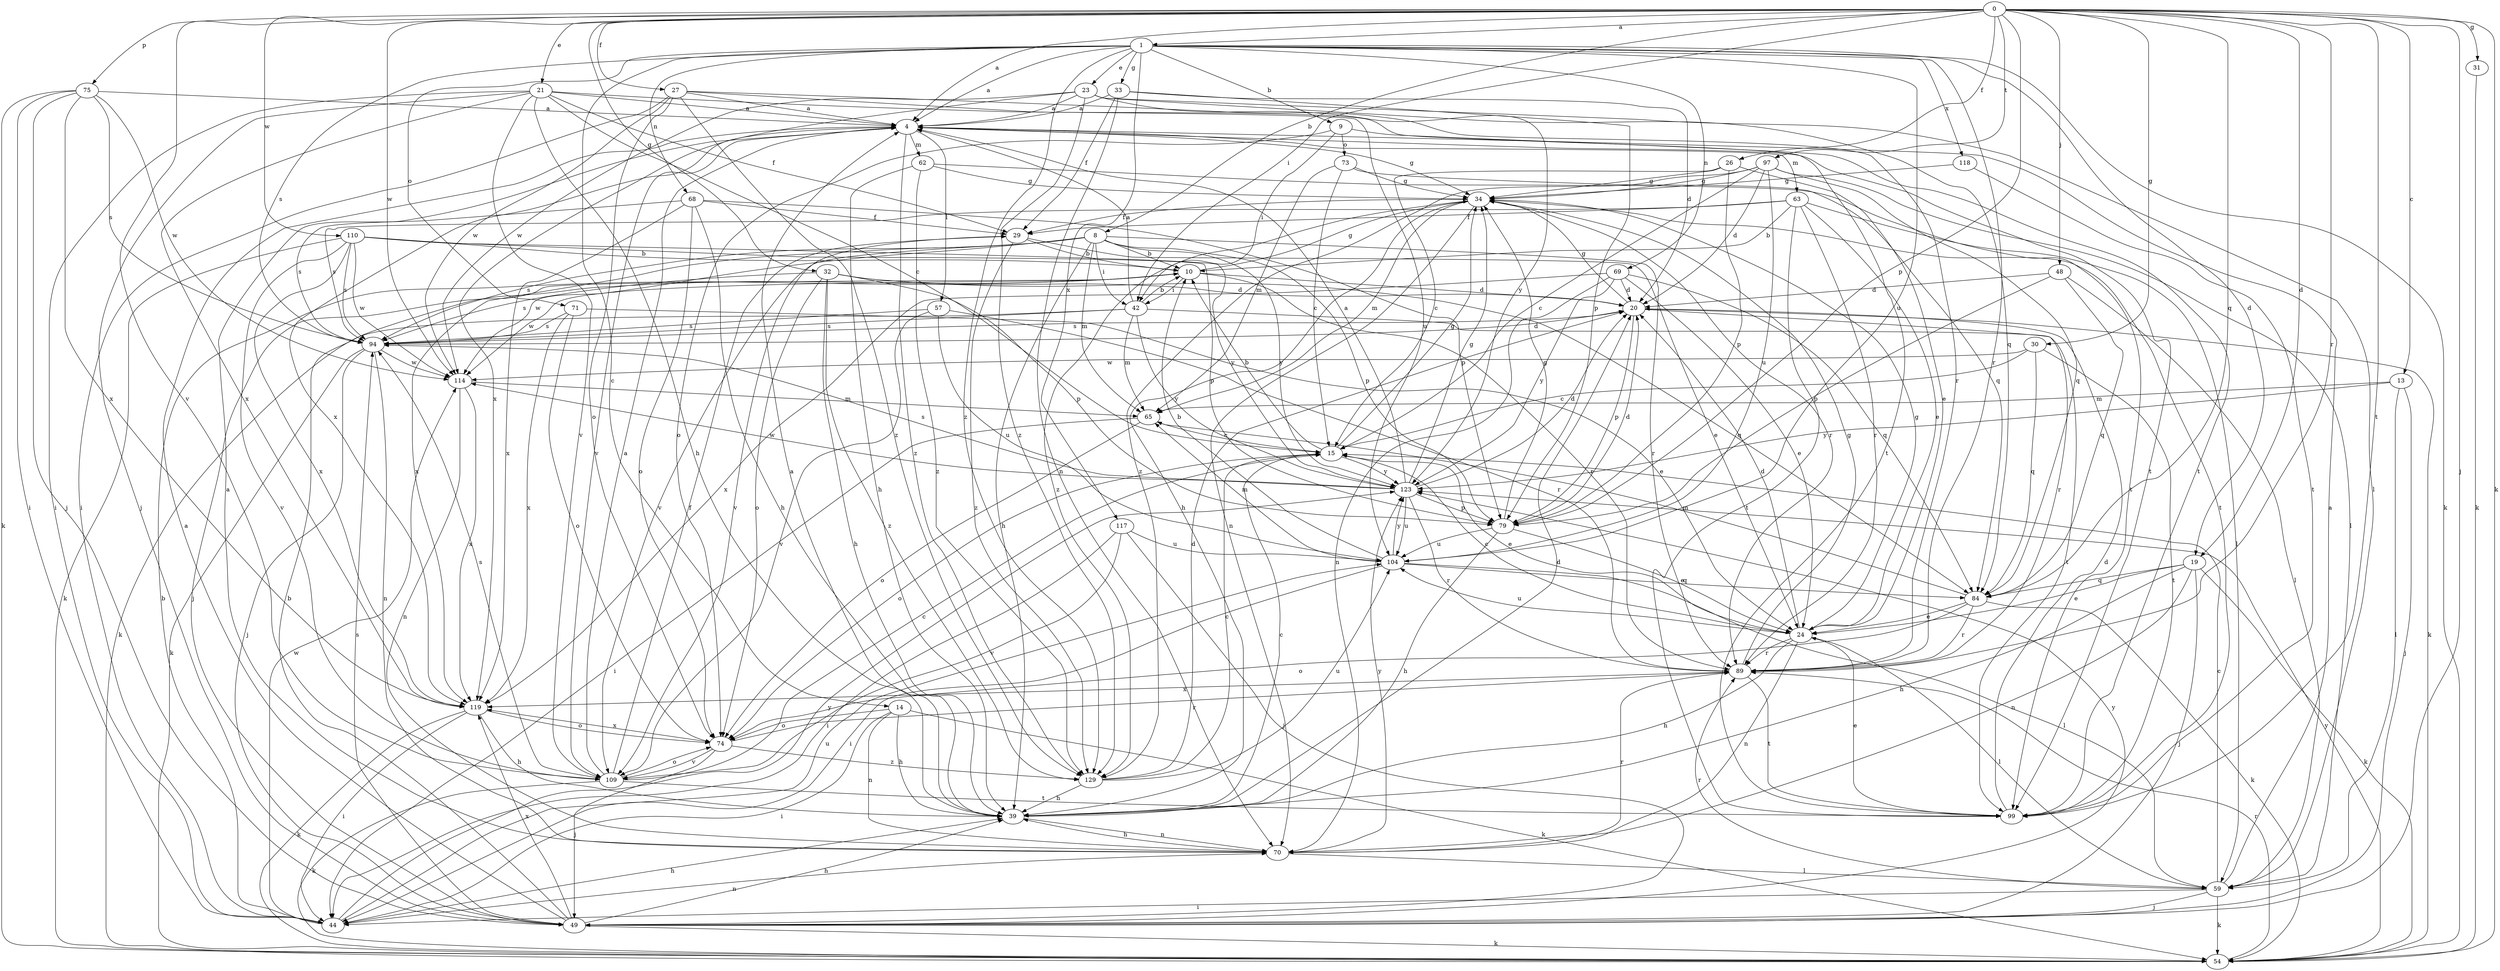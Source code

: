 strict digraph  {
0;
1;
4;
8;
9;
10;
13;
14;
15;
19;
20;
21;
23;
24;
26;
27;
29;
30;
31;
32;
33;
34;
39;
42;
44;
48;
49;
54;
57;
59;
62;
63;
65;
68;
69;
70;
71;
73;
74;
75;
79;
84;
89;
94;
97;
99;
104;
109;
110;
114;
117;
118;
119;
123;
129;
0 -> 1  [label=a];
0 -> 4  [label=a];
0 -> 8  [label=b];
0 -> 13  [label=c];
0 -> 19  [label=d];
0 -> 21  [label=e];
0 -> 26  [label=f];
0 -> 27  [label=f];
0 -> 30  [label=g];
0 -> 31  [label=g];
0 -> 32  [label=g];
0 -> 42  [label=i];
0 -> 48  [label=j];
0 -> 49  [label=j];
0 -> 54  [label=k];
0 -> 75  [label=p];
0 -> 79  [label=p];
0 -> 84  [label=q];
0 -> 89  [label=r];
0 -> 97  [label=t];
0 -> 99  [label=t];
0 -> 109  [label=v];
0 -> 110  [label=w];
0 -> 114  [label=w];
1 -> 4  [label=a];
1 -> 9  [label=b];
1 -> 14  [label=c];
1 -> 19  [label=d];
1 -> 23  [label=e];
1 -> 33  [label=g];
1 -> 54  [label=k];
1 -> 68  [label=n];
1 -> 69  [label=n];
1 -> 71  [label=o];
1 -> 89  [label=r];
1 -> 94  [label=s];
1 -> 104  [label=u];
1 -> 117  [label=x];
1 -> 118  [label=x];
1 -> 129  [label=z];
4 -> 34  [label=g];
4 -> 57  [label=l];
4 -> 62  [label=m];
4 -> 63  [label=m];
4 -> 99  [label=t];
4 -> 109  [label=v];
4 -> 119  [label=x];
4 -> 129  [label=z];
8 -> 10  [label=b];
8 -> 39  [label=h];
8 -> 42  [label=i];
8 -> 65  [label=m];
8 -> 79  [label=p];
8 -> 89  [label=r];
8 -> 94  [label=s];
8 -> 109  [label=v];
8 -> 114  [label=w];
8 -> 119  [label=x];
8 -> 123  [label=y];
9 -> 42  [label=i];
9 -> 73  [label=o];
9 -> 74  [label=o];
9 -> 99  [label=t];
10 -> 20  [label=d];
10 -> 34  [label=g];
10 -> 42  [label=i];
10 -> 49  [label=j];
10 -> 89  [label=r];
10 -> 114  [label=w];
13 -> 49  [label=j];
13 -> 59  [label=l];
13 -> 65  [label=m];
13 -> 123  [label=y];
14 -> 39  [label=h];
14 -> 44  [label=i];
14 -> 54  [label=k];
14 -> 70  [label=n];
14 -> 74  [label=o];
15 -> 10  [label=b];
15 -> 24  [label=e];
15 -> 34  [label=g];
15 -> 74  [label=o];
15 -> 123  [label=y];
19 -> 24  [label=e];
19 -> 39  [label=h];
19 -> 49  [label=j];
19 -> 54  [label=k];
19 -> 70  [label=n];
19 -> 84  [label=q];
20 -> 34  [label=g];
20 -> 54  [label=k];
20 -> 79  [label=p];
20 -> 89  [label=r];
20 -> 94  [label=s];
21 -> 4  [label=a];
21 -> 15  [label=c];
21 -> 29  [label=f];
21 -> 39  [label=h];
21 -> 44  [label=i];
21 -> 49  [label=j];
21 -> 104  [label=u];
21 -> 109  [label=v];
21 -> 119  [label=x];
23 -> 4  [label=a];
23 -> 59  [label=l];
23 -> 84  [label=q];
23 -> 114  [label=w];
23 -> 119  [label=x];
23 -> 123  [label=y];
23 -> 129  [label=z];
24 -> 15  [label=c];
24 -> 20  [label=d];
24 -> 34  [label=g];
24 -> 39  [label=h];
24 -> 59  [label=l];
24 -> 70  [label=n];
24 -> 89  [label=r];
24 -> 104  [label=u];
26 -> 15  [label=c];
26 -> 24  [label=e];
26 -> 34  [label=g];
26 -> 79  [label=p];
27 -> 4  [label=a];
27 -> 44  [label=i];
27 -> 74  [label=o];
27 -> 89  [label=r];
27 -> 99  [label=t];
27 -> 114  [label=w];
27 -> 129  [label=z];
29 -> 10  [label=b];
29 -> 24  [label=e];
29 -> 109  [label=v];
29 -> 129  [label=z];
30 -> 15  [label=c];
30 -> 84  [label=q];
30 -> 99  [label=t];
30 -> 114  [label=w];
31 -> 54  [label=k];
32 -> 20  [label=d];
32 -> 39  [label=h];
32 -> 74  [label=o];
32 -> 79  [label=p];
32 -> 84  [label=q];
32 -> 94  [label=s];
32 -> 129  [label=z];
33 -> 4  [label=a];
33 -> 20  [label=d];
33 -> 29  [label=f];
33 -> 70  [label=n];
33 -> 79  [label=p];
34 -> 29  [label=f];
34 -> 39  [label=h];
34 -> 65  [label=m];
34 -> 70  [label=n];
34 -> 89  [label=r];
34 -> 99  [label=t];
34 -> 129  [label=z];
39 -> 4  [label=a];
39 -> 15  [label=c];
39 -> 20  [label=d];
39 -> 70  [label=n];
42 -> 4  [label=a];
42 -> 10  [label=b];
42 -> 54  [label=k];
42 -> 65  [label=m];
42 -> 94  [label=s];
42 -> 99  [label=t];
42 -> 123  [label=y];
44 -> 10  [label=b];
44 -> 39  [label=h];
44 -> 70  [label=n];
44 -> 104  [label=u];
44 -> 114  [label=w];
44 -> 123  [label=y];
48 -> 20  [label=d];
48 -> 59  [label=l];
48 -> 79  [label=p];
48 -> 84  [label=q];
49 -> 4  [label=a];
49 -> 10  [label=b];
49 -> 39  [label=h];
49 -> 54  [label=k];
49 -> 94  [label=s];
49 -> 119  [label=x];
49 -> 123  [label=y];
54 -> 89  [label=r];
54 -> 123  [label=y];
57 -> 89  [label=r];
57 -> 94  [label=s];
57 -> 104  [label=u];
57 -> 109  [label=v];
59 -> 4  [label=a];
59 -> 15  [label=c];
59 -> 44  [label=i];
59 -> 49  [label=j];
59 -> 54  [label=k];
59 -> 89  [label=r];
62 -> 34  [label=g];
62 -> 39  [label=h];
62 -> 99  [label=t];
62 -> 129  [label=z];
63 -> 10  [label=b];
63 -> 24  [label=e];
63 -> 29  [label=f];
63 -> 59  [label=l];
63 -> 89  [label=r];
63 -> 94  [label=s];
63 -> 99  [label=t];
65 -> 15  [label=c];
65 -> 44  [label=i];
65 -> 74  [label=o];
68 -> 29  [label=f];
68 -> 39  [label=h];
68 -> 74  [label=o];
68 -> 79  [label=p];
68 -> 94  [label=s];
68 -> 119  [label=x];
69 -> 20  [label=d];
69 -> 24  [label=e];
69 -> 70  [label=n];
69 -> 84  [label=q];
69 -> 119  [label=x];
69 -> 123  [label=y];
70 -> 4  [label=a];
70 -> 39  [label=h];
70 -> 59  [label=l];
70 -> 89  [label=r];
70 -> 123  [label=y];
71 -> 24  [label=e];
71 -> 74  [label=o];
71 -> 94  [label=s];
71 -> 119  [label=x];
73 -> 15  [label=c];
73 -> 34  [label=g];
73 -> 65  [label=m];
73 -> 84  [label=q];
74 -> 49  [label=j];
74 -> 89  [label=r];
74 -> 109  [label=v];
74 -> 119  [label=x];
74 -> 129  [label=z];
75 -> 4  [label=a];
75 -> 44  [label=i];
75 -> 49  [label=j];
75 -> 54  [label=k];
75 -> 94  [label=s];
75 -> 114  [label=w];
75 -> 119  [label=x];
79 -> 20  [label=d];
79 -> 24  [label=e];
79 -> 34  [label=g];
79 -> 39  [label=h];
79 -> 104  [label=u];
84 -> 24  [label=e];
84 -> 54  [label=k];
84 -> 65  [label=m];
84 -> 74  [label=o];
84 -> 89  [label=r];
89 -> 34  [label=g];
89 -> 99  [label=t];
89 -> 119  [label=x];
94 -> 20  [label=d];
94 -> 49  [label=j];
94 -> 54  [label=k];
94 -> 70  [label=n];
94 -> 114  [label=w];
97 -> 15  [label=c];
97 -> 20  [label=d];
97 -> 34  [label=g];
97 -> 59  [label=l];
97 -> 84  [label=q];
97 -> 104  [label=u];
97 -> 129  [label=z];
99 -> 20  [label=d];
99 -> 24  [label=e];
104 -> 10  [label=b];
104 -> 44  [label=i];
104 -> 59  [label=l];
104 -> 65  [label=m];
104 -> 84  [label=q];
104 -> 123  [label=y];
109 -> 4  [label=a];
109 -> 15  [label=c];
109 -> 29  [label=f];
109 -> 54  [label=k];
109 -> 74  [label=o];
109 -> 94  [label=s];
109 -> 99  [label=t];
110 -> 10  [label=b];
110 -> 54  [label=k];
110 -> 79  [label=p];
110 -> 94  [label=s];
110 -> 109  [label=v];
110 -> 114  [label=w];
110 -> 119  [label=x];
110 -> 123  [label=y];
114 -> 65  [label=m];
114 -> 70  [label=n];
114 -> 119  [label=x];
117 -> 44  [label=i];
117 -> 49  [label=j];
117 -> 104  [label=u];
117 -> 109  [label=v];
118 -> 34  [label=g];
118 -> 99  [label=t];
119 -> 39  [label=h];
119 -> 44  [label=i];
119 -> 54  [label=k];
119 -> 74  [label=o];
123 -> 4  [label=a];
123 -> 20  [label=d];
123 -> 34  [label=g];
123 -> 79  [label=p];
123 -> 89  [label=r];
123 -> 94  [label=s];
123 -> 104  [label=u];
123 -> 114  [label=w];
129 -> 15  [label=c];
129 -> 20  [label=d];
129 -> 39  [label=h];
129 -> 104  [label=u];
}
